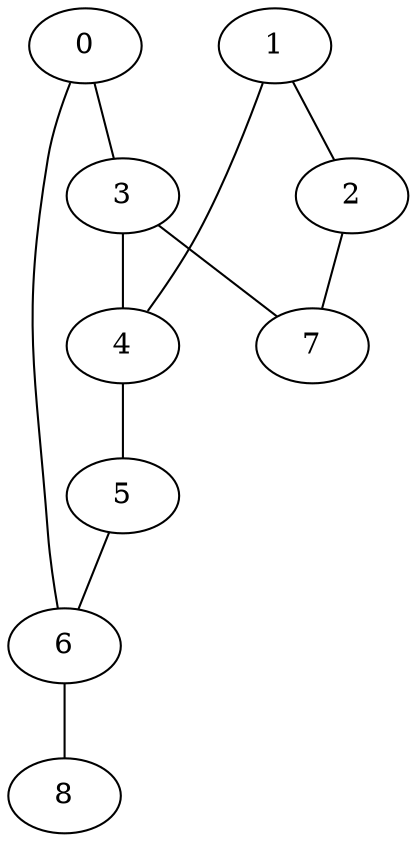 graph "sampletest150-mod1_image1.bmp" {
	0	 [type=corner,
		x=516,
		y="-29"];
	3	 [type=intersection,
		x=520,
		y=452];
	0 -- 3	 [angle0="1.56",
		frequency=1,
		type0=line];
	6	 [type=intersection,
		x=11,
		y="-14"];
	0 -- 6	 [angle0="-.03",
		frequency=1,
		type0=line];
	1	 [type=corner,
		x=2,
		y=483];
	2	 [type=corner,
		x=11,
		y=531];
	1 -- 2	 [angle0="1.39",
		frequency=1,
		type0=line];
	4	 [type=intersection,
		x=26,
		y=459];
	1 -- 4	 [angle0="-.79",
		frequency=1,
		type0=line];
	7	 [type=corner,
		x=510,
		y=528];
	2 -- 7	 [angle0="-.01",
		frequency=1,
		type0=line];
	3 -- 4	 [angle0="-.01",
		frequency=1,
		type0=line];
	3 -- 7	 [angle0="-1.44",
		frequency=1,
		type0=line];
	5	 [type=corner,
		x=10,
		y=447];
	4 -- 5	 [angle0=".64",
		frequency=1,
		type0=line];
	5 -- 6	 [angle0="-1.57",
		frequency=1,
		type0=line];
	8	 [type=endpoint,
		x=32,
		y=33];
	6 -- 8	 [angle0="1.15",
		frequency=1,
		type0=line];
}
